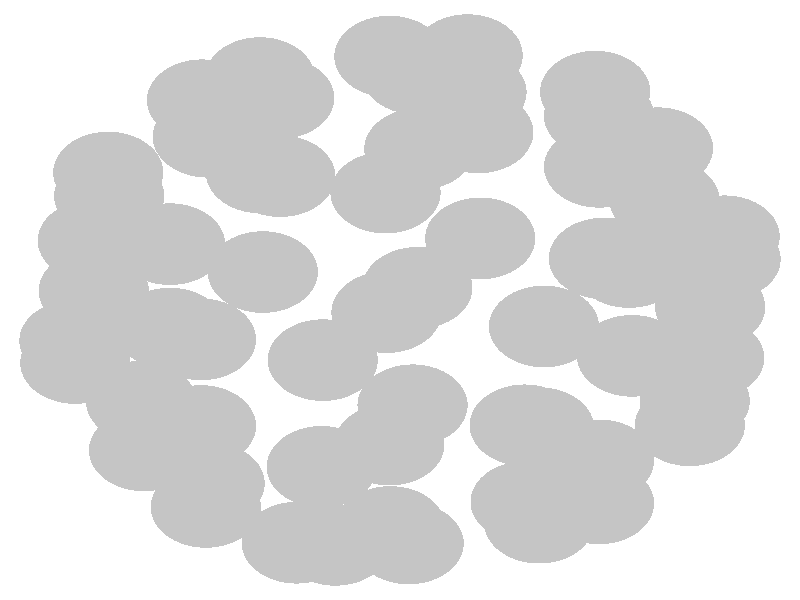 #include "colors.inc"
#include "finish.inc"

global_settings {assumed_gamma 1 max_trace_level 6}
background {color White}
camera {orthographic
  right -8.28*x up 8.38*y
  direction 1.00*z
  location <0,0,50.00> look_at <0,0,0>}
light_source {<  2.00,   3.00,  40.00> color White
  area_light <0.70, 0, 0>, <0, 0.70, 0>, 3, 3
  adaptive 1 jitter}

#declare simple = finish {phong 0.7}
#declare pale = finish {ambient .5 diffuse .85 roughness .001 specular 0.200 }
#declare intermediate = finish {ambient 0.3 diffuse 0.6 specular 0.10 roughness 0.04 }
#declare vmd = finish {ambient .0 diffuse .65 phong 0.1 phong_size 40. specular 0.500 }
#declare jmol = finish {ambient .2 diffuse .6 specular 1 roughness .001 metallic}
#declare ase2 = finish {ambient 0.05 brilliance 3 diffuse 0.6 metallic specular 0.70 roughness 0.04 reflection 0.15}
#declare ase3 = finish {ambient .15 brilliance 2 diffuse .6 metallic specular 1. roughness .001 reflection .0}
#declare glass = finish {ambient .05 diffuse .3 specular 1. roughness .001}
#declare Rcell = 0.050;
#declare Rbond = 0.100;

#macro atom(LOC, R, COL, FIN)
  sphere{LOC, R texture{pigment{COL} finish{FIN}}}
#end
#macro constrain(LOC, R, COL, FIN)
union{torus{R, Rcell rotate 45*z texture{pigment{COL} finish{FIN}}}
      torus{R, Rcell rotate -45*z texture{pigment{COL} finish{FIN}}}
      translate LOC}
#end

atom(<  2.37,   0.46,  -0.96>, 0.57, rgb <0.56, 0.56, 0.56>, ase3) // #0 
atom(<  3.21,  -0.10,  -2.03>, 0.57, rgb <0.56, 0.56, 0.56>, ase3) // #1 
atom(<  1.49,  -0.37,  -0.34>, 0.57, rgb <0.56, 0.56, 0.56>, ase3) // #2 
atom(<  3.05,  -1.41,  -2.42>, 0.57, rgb <0.56, 0.56, 0.56>, ase3) // #3 
atom(<  3.00,  -1.75,  -3.86>, 0.57, rgb <0.56, 0.56, 0.56>, ase3) // #4 
atom(<  3.36,   0.89,  -2.99>, 0.57, rgb <0.56, 0.56, 0.56>, ase3) // #5 
atom(<  3.37,   0.57,  -4.37>, 0.57, rgb <0.56, 0.56, 0.56>, ase3) // #6 
atom(<  3.20,  -0.81,  -4.79>, 0.57, rgb <0.56, 0.56, 0.56>, ase3) // #7 
atom(< -0.15,   1.50,  -0.35>, 0.57, rgb <0.56, 0.56, 0.56>, ase3) // #8 
atom(<  0.81,   2.34,  -0.98>, 0.57, rgb <0.56, 0.56, 0.56>, ase3) // #9 
atom(<  0.18,   0.17,   0.00>, 0.57, rgb <0.56, 0.56, 0.56>, ase3) // #10 
atom(<  2.06,   1.86,  -1.32>, 0.57, rgb <0.56, 0.56, 0.56>, ase3) // #11 
atom(<  2.67,   2.12,  -2.60>, 0.57, rgb <0.56, 0.56, 0.56>, ase3) // #12 
atom(<  0.17,   3.16,  -1.92>, 0.57, rgb <0.56, 0.56, 0.56>, ase3) // #13 
atom(<  0.70,   3.42,  -3.20>, 0.57, rgb <0.56, 0.56, 0.56>, ase3) // #14 
atom(<  2.02,   2.91,  -3.51>, 0.57, rgb <0.56, 0.56, 0.56>, ase3) // #15 
atom(< -2.06,  -0.55,  -0.79>, 0.57, rgb <0.56, 0.56, 0.56>, ase3) // #16 
atom(< -2.38,   0.78,  -1.13>, 0.57, rgb <0.56, 0.56, 0.56>, ase3) // #17 
atom(< -0.80,  -0.84,  -0.25>, 0.57, rgb <0.56, 0.56, 0.56>, ase3) // #18 
atom(< -1.44,   1.78,  -0.86>, 0.57, rgb <0.56, 0.56, 0.56>, ase3) // #19 
atom(< -1.25,   2.82,  -1.87>, 0.57, rgb <0.56, 0.56, 0.56>, ase3) // #20 
atom(< -3.18,   0.83,  -2.27>, 0.57, rgb <0.56, 0.56, 0.56>, ase3) // #21 
atom(< -3.02,   1.78,  -3.27>, 0.57, rgb <0.56, 0.56, 0.56>, ase3) // #22 
atom(< -2.05,   2.79,  -3.01>, 0.57, rgb <0.56, 0.56, 0.56>, ase3) // #23 
atom(< -1.07,  -3.39,  -1.42>, 0.57, rgb <0.56, 0.56, 0.56>, ase3) // #24 
atom(< -1.97,  -2.56,  -2.18>, 0.57, rgb <0.56, 0.56, 0.56>, ase3) // #25 
atom(< -0.11,  -2.02,  -0.67>, 0.57, rgb <0.56, 0.56, 0.56>, ase3) // #26 
atom(< -2.68,  -1.42,  -1.73>, 0.57, rgb <0.56, 0.56, 0.56>, ase3) // #27 
atom(< -3.37,  -0.57,  -2.71>, 0.57, rgb <0.56, 0.56, 0.56>, ase3) // #28 
atom(< -2.01,  -2.89,  -3.58>, 0.57, rgb <0.56, 0.56, 0.56>, ase3) // #29 
atom(< -2.65,  -2.10,  -4.51>, 0.57, rgb <0.56, 0.56, 0.56>, ase3) // #30 
atom(< -3.36,  -0.88,  -4.04>, 0.57, rgb <0.56, 0.56, 0.56>, ase3) // #31 
atom(<  2.06,  -2.24,  -1.76>, 0.57, rgb <0.56, 0.56, 0.56>, ase3) // #32 
atom(<  1.44,  -3.11,  -2.76>, 0.57, rgb <0.56, 0.56, 0.56>, ase3) // #33 
atom(<  1.29,  -1.75,  -0.77>, 0.57, rgb <0.56, 0.56, 0.56>, ase3) // #34 
atom(<  0.09,  -3.40,  -2.69>, 0.57, rgb <0.56, 0.56, 0.56>, ase3) // #35 
atom(< -0.67,  -3.42,  -3.89>, 0.57, rgb <0.56, 0.56, 0.56>, ase3) // #36 
atom(<  2.06,  -2.84,  -4.04>, 0.57, rgb <0.56, 0.56, 0.56>, ase3) // #37 
atom(<  1.30,  -2.82,  -5.21>, 0.57, rgb <0.56, 0.56, 0.56>, ase3) // #38 
atom(< -0.10,  -3.17,  -5.12>, 0.57, rgb <0.56, 0.56, 0.56>, ase3) // #39 
atom(< -2.38,  -0.40,  -6.10>, 0.57, rgb <0.56, 0.56, 0.56>, ase3) // #40 
atom(< -2.06,  -1.76,  -5.79>, 0.57, rgb <0.56, 0.56, 0.56>, ase3) // #41 
atom(< -0.81,  -2.33,  -6.07>, 0.57, rgb <0.56, 0.56, 0.56>, ase3) // #42 
atom(< -1.42,   0.39,  -6.74>, 0.57, rgb <0.56, 0.56, 0.56>, ase3) // #43 
atom(< -1.99,   2.28,  -5.30>, 0.57, rgb <0.56, 0.56, 0.56>, ase3) // #44 
atom(< -3.01,   1.45,  -4.65>, 0.57, rgb <0.56, 0.56, 0.56>, ase3) // #45 
atom(< -3.17,   0.13,  -5.06>, 0.57, rgb <0.56, 0.56, 0.56>, ase3) // #46 
atom(< -1.24,   1.73,  -6.34>, 0.57, rgb <0.56, 0.56, 0.56>, ase3) // #47 
atom(<  0.74,   2.90,  -5.41>, 0.57, rgb <0.56, 0.56, 0.56>, ase3) // #48 
atom(< -0.11,   3.40,  -4.36>, 0.57, rgb <0.56, 0.56, 0.56>, ase3) // #49 
atom(< -1.45,   3.10,  -4.30>, 0.57, rgb <0.56, 0.56, 0.56>, ase3) // #50 
atom(<  0.20,   2.11,  -6.40>, 0.57, rgb <0.56, 0.56, 0.56>, ase3) // #51 
atom(<  2.11,   0.58,  -6.33>, 0.57, rgb <0.56, 0.56, 0.56>, ase3) // #52 
atom(<  2.74,   1.39,  -5.33>, 0.57, rgb <0.56, 0.56, 0.56>, ase3) // #53 
atom(<  2.06,   2.57,  -4.89>, 0.57, rgb <0.56, 0.56, 0.56>, ase3) // #54 
atom(<  0.83,   0.86,  -6.83>, 0.57, rgb <0.56, 0.56, 0.56>, ase3) // #55 
atom(<  0.13,  -1.47,  -6.74>, 0.57, rgb <0.56, 0.56, 0.56>, ase3) // #56 
atom(<  1.44,  -1.79,  -6.18>, 0.57, rgb <0.56, 0.56, 0.56>, ase3) // #57 
atom(<  2.40,  -0.78,  -5.99>, 0.57, rgb <0.56, 0.56, 0.56>, ase3) // #58 
atom(< -0.14,  -0.17,  -7.04>, 0.57, rgb <0.56, 0.56, 0.56>, ase3) // #59 
